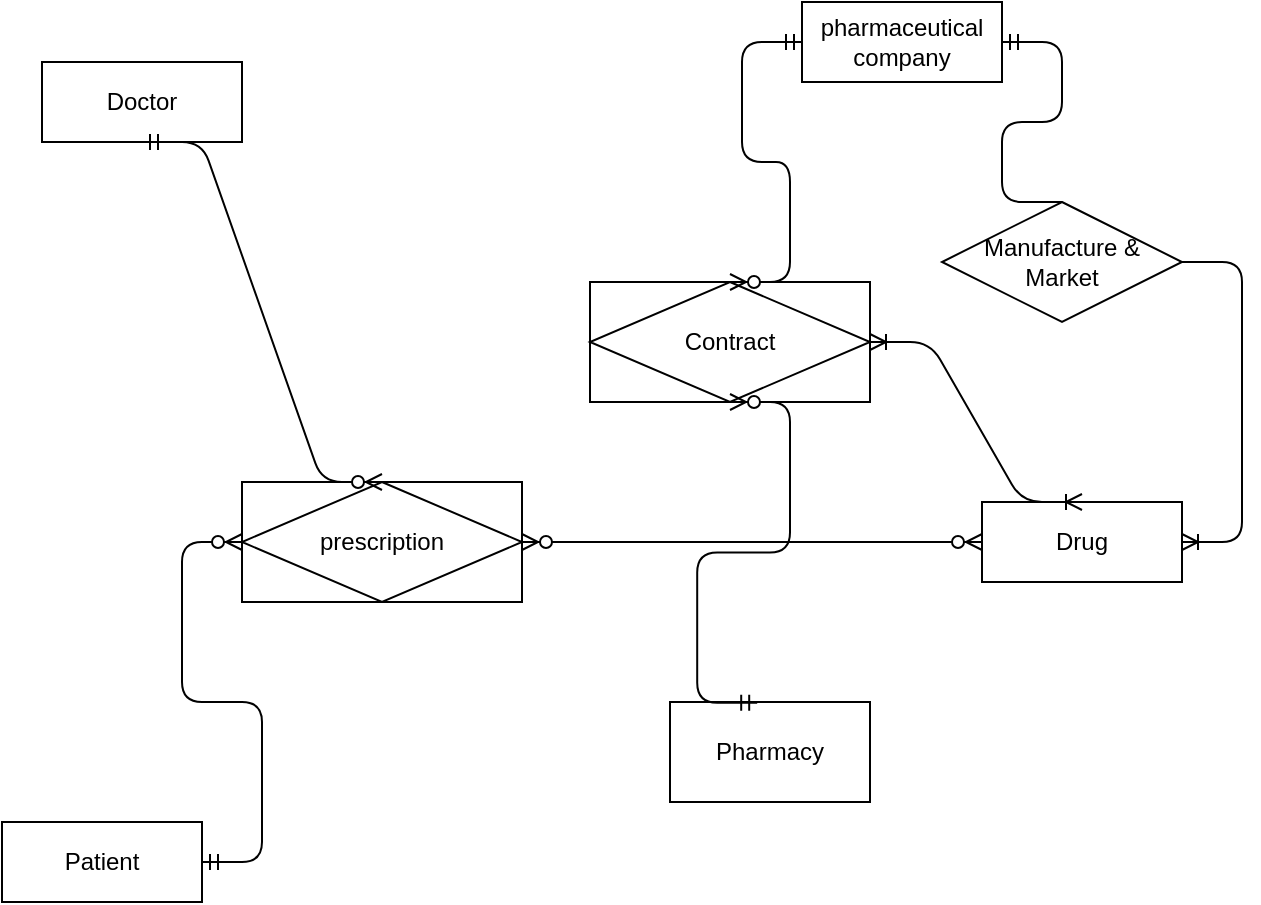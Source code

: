 <mxfile version="14.6.6" type="github" pages="3">
  <diagram id="JgHmCd8khv8O_gNe5zNz" name="Page-1">
    <mxGraphModel dx="1038" dy="585" grid="1" gridSize="10" guides="1" tooltips="1" connect="1" arrows="1" fold="1" page="1" pageScale="1" pageWidth="827" pageHeight="1169" math="0" shadow="0">
      <root>
        <mxCell id="0" />
        <mxCell id="1" parent="0" />
        <mxCell id="yFx5slKsvbSYXukqyTJ7-4" value="Patient" style="whiteSpace=wrap;html=1;align=center;" parent="1" vertex="1">
          <mxGeometry x="30" y="480" width="100" height="40" as="geometry" />
        </mxCell>
        <mxCell id="yFx5slKsvbSYXukqyTJ7-5" value="Doctor" style="whiteSpace=wrap;html=1;align=center;" parent="1" vertex="1">
          <mxGeometry x="50" y="100" width="100" height="40" as="geometry" />
        </mxCell>
        <mxCell id="yFx5slKsvbSYXukqyTJ7-6" value="Pharmacy" style="whiteSpace=wrap;html=1;align=center;" parent="1" vertex="1">
          <mxGeometry x="364" y="420" width="100" height="50" as="geometry" />
        </mxCell>
        <mxCell id="yFx5slKsvbSYXukqyTJ7-7" value="Drug" style="whiteSpace=wrap;html=1;align=center;" parent="1" vertex="1">
          <mxGeometry x="520" y="320" width="100" height="40" as="geometry" />
        </mxCell>
        <mxCell id="yFx5slKsvbSYXukqyTJ7-8" value="pharmaceutical company" style="whiteSpace=wrap;html=1;align=center;" parent="1" vertex="1">
          <mxGeometry x="430" y="70" width="100" height="40" as="geometry" />
        </mxCell>
        <mxCell id="yFx5slKsvbSYXukqyTJ7-9" value="Manufacture &amp;amp; Market" style="shape=rhombus;perimeter=rhombusPerimeter;whiteSpace=wrap;html=1;align=center;" parent="1" vertex="1">
          <mxGeometry x="500" y="170" width="120" height="60" as="geometry" />
        </mxCell>
        <mxCell id="yFx5slKsvbSYXukqyTJ7-10" value="" style="edgeStyle=entityRelationEdgeStyle;fontSize=12;html=1;endArrow=ERoneToMany;entryX=1;entryY=0.5;entryDx=0;entryDy=0;exitX=1;exitY=0.5;exitDx=0;exitDy=0;" parent="1" source="yFx5slKsvbSYXukqyTJ7-9" target="yFx5slKsvbSYXukqyTJ7-7" edge="1">
          <mxGeometry width="100" height="100" relative="1" as="geometry">
            <mxPoint x="360" y="340" as="sourcePoint" />
            <mxPoint x="460" y="240" as="targetPoint" />
          </mxGeometry>
        </mxCell>
        <mxCell id="yFx5slKsvbSYXukqyTJ7-11" value="" style="edgeStyle=entityRelationEdgeStyle;fontSize=12;html=1;endArrow=ERmandOne;entryX=1;entryY=0.5;entryDx=0;entryDy=0;exitX=0.5;exitY=0;exitDx=0;exitDy=0;" parent="1" source="yFx5slKsvbSYXukqyTJ7-9" target="yFx5slKsvbSYXukqyTJ7-8" edge="1">
          <mxGeometry width="100" height="100" relative="1" as="geometry">
            <mxPoint x="360" y="340" as="sourcePoint" />
            <mxPoint x="460" y="240" as="targetPoint" />
          </mxGeometry>
        </mxCell>
        <mxCell id="yFx5slKsvbSYXukqyTJ7-27" value="prescription" style="shape=associativeEntity;whiteSpace=wrap;html=1;align=center;" parent="1" vertex="1">
          <mxGeometry x="150" y="310" width="140" height="60" as="geometry" />
        </mxCell>
        <mxCell id="yFx5slKsvbSYXukqyTJ7-28" value="" style="edgeStyle=entityRelationEdgeStyle;fontSize=12;html=1;endArrow=ERzeroToMany;startArrow=ERmandOne;exitX=0.5;exitY=1;exitDx=0;exitDy=0;entryX=0.5;entryY=0;entryDx=0;entryDy=0;" parent="1" source="yFx5slKsvbSYXukqyTJ7-5" target="yFx5slKsvbSYXukqyTJ7-27" edge="1">
          <mxGeometry width="100" height="100" relative="1" as="geometry">
            <mxPoint x="360" y="350" as="sourcePoint" />
            <mxPoint x="460" y="250" as="targetPoint" />
          </mxGeometry>
        </mxCell>
        <mxCell id="yFx5slKsvbSYXukqyTJ7-30" value="" style="edgeStyle=entityRelationEdgeStyle;fontSize=12;html=1;endArrow=ERzeroToMany;startArrow=ERmandOne;exitX=1;exitY=0.5;exitDx=0;exitDy=0;entryX=0;entryY=0.5;entryDx=0;entryDy=0;" parent="1" source="yFx5slKsvbSYXukqyTJ7-4" target="yFx5slKsvbSYXukqyTJ7-27" edge="1">
          <mxGeometry width="100" height="100" relative="1" as="geometry">
            <mxPoint x="360" y="350" as="sourcePoint" />
            <mxPoint x="460" y="250" as="targetPoint" />
          </mxGeometry>
        </mxCell>
        <mxCell id="yFx5slKsvbSYXukqyTJ7-31" value="" style="edgeStyle=entityRelationEdgeStyle;fontSize=12;html=1;endArrow=ERzeroToMany;endFill=1;startArrow=ERzeroToMany;exitX=1;exitY=0.5;exitDx=0;exitDy=0;entryX=0;entryY=0.5;entryDx=0;entryDy=0;" parent="1" source="yFx5slKsvbSYXukqyTJ7-27" target="yFx5slKsvbSYXukqyTJ7-7" edge="1">
          <mxGeometry width="100" height="100" relative="1" as="geometry">
            <mxPoint x="360" y="350" as="sourcePoint" />
            <mxPoint x="460" y="250" as="targetPoint" />
          </mxGeometry>
        </mxCell>
        <mxCell id="yFx5slKsvbSYXukqyTJ7-32" value="Contract" style="shape=associativeEntity;whiteSpace=wrap;html=1;align=center;" parent="1" vertex="1">
          <mxGeometry x="324" y="210" width="140" height="60" as="geometry" />
        </mxCell>
        <mxCell id="yFx5slKsvbSYXukqyTJ7-33" value="" style="edgeStyle=entityRelationEdgeStyle;fontSize=12;html=1;endArrow=ERzeroToMany;startArrow=ERmandOne;exitX=0.436;exitY=0.008;exitDx=0;exitDy=0;exitPerimeter=0;entryX=0.5;entryY=1;entryDx=0;entryDy=0;" parent="1" source="yFx5slKsvbSYXukqyTJ7-6" target="yFx5slKsvbSYXukqyTJ7-32" edge="1">
          <mxGeometry width="100" height="100" relative="1" as="geometry">
            <mxPoint x="360" y="350" as="sourcePoint" />
            <mxPoint x="460" y="250" as="targetPoint" />
          </mxGeometry>
        </mxCell>
        <mxCell id="yFx5slKsvbSYXukqyTJ7-34" value="" style="edgeStyle=entityRelationEdgeStyle;fontSize=12;html=1;endArrow=ERzeroToMany;startArrow=ERmandOne;exitX=0;exitY=0.5;exitDx=0;exitDy=0;entryX=0.5;entryY=0;entryDx=0;entryDy=0;" parent="1" source="yFx5slKsvbSYXukqyTJ7-8" target="yFx5slKsvbSYXukqyTJ7-32" edge="1">
          <mxGeometry width="100" height="100" relative="1" as="geometry">
            <mxPoint x="410" y="130" as="sourcePoint" />
            <mxPoint x="370" y="210" as="targetPoint" />
          </mxGeometry>
        </mxCell>
        <mxCell id="yFx5slKsvbSYXukqyTJ7-35" value="" style="edgeStyle=entityRelationEdgeStyle;fontSize=12;html=1;endArrow=ERoneToMany;startArrow=ERoneToMany;exitX=0.5;exitY=0;exitDx=0;exitDy=0;entryX=1;entryY=0.5;entryDx=0;entryDy=0;" parent="1" source="yFx5slKsvbSYXukqyTJ7-7" target="yFx5slKsvbSYXukqyTJ7-32" edge="1">
          <mxGeometry width="100" height="100" relative="1" as="geometry">
            <mxPoint x="360" y="350" as="sourcePoint" />
            <mxPoint x="460" y="250" as="targetPoint" />
          </mxGeometry>
        </mxCell>
      </root>
    </mxGraphModel>
  </diagram>
  <diagram id="9BVRRYRIOYvO2J1RPefg" name="Page-2">
    <mxGraphModel dx="1038" dy="528" grid="1" gridSize="10" guides="1" tooltips="1" connect="1" arrows="1" fold="1" page="1" pageScale="1" pageWidth="827" pageHeight="1169" math="0" shadow="0">
      <root>
        <mxCell id="szn-OGyVYjDcFSz73ebH-0" />
        <mxCell id="szn-OGyVYjDcFSz73ebH-1" parent="szn-OGyVYjDcFSz73ebH-0" />
        <mxCell id="szn-OGyVYjDcFSz73ebH-3" value="SSN#&amp;nbsp; &amp;nbsp; &amp;nbsp;Name&amp;nbsp; &amp;nbsp; &amp;nbsp; Major&amp;nbsp; &amp;nbsp; &amp;nbsp; Bdate" style="whiteSpace=wrap;html=1;align=center;" vertex="1" parent="szn-OGyVYjDcFSz73ebH-1">
          <mxGeometry x="280" y="70" width="240" height="40" as="geometry" />
        </mxCell>
        <mxCell id="szn-OGyVYjDcFSz73ebH-4" value="Course#&amp;nbsp; &amp;nbsp; Cname&amp;nbsp; &amp;nbsp; Dept" style="whiteSpace=wrap;html=1;align=center;" vertex="1" parent="szn-OGyVYjDcFSz73ebH-1">
          <mxGeometry x="430" y="200" width="210" height="40" as="geometry" />
        </mxCell>
        <mxCell id="szn-OGyVYjDcFSz73ebH-5" value="&amp;nbsp;SSN#&amp;nbsp; &amp;nbsp; Course#&amp;nbsp; &amp;nbsp; Quater&amp;nbsp; &amp;nbsp; Grade" style="whiteSpace=wrap;html=1;align=center;" vertex="1" parent="szn-OGyVYjDcFSz73ebH-1">
          <mxGeometry x="330" y="300" width="240" height="40" as="geometry" />
        </mxCell>
        <mxCell id="szn-OGyVYjDcFSz73ebH-6" value="Course#&amp;nbsp; &amp;nbsp; Quater&amp;nbsp; &amp;nbsp;Book_ISBN#" style="whiteSpace=wrap;html=1;align=center;" vertex="1" parent="szn-OGyVYjDcFSz73ebH-1">
          <mxGeometry x="380" y="390" width="240" height="40" as="geometry" />
        </mxCell>
        <mxCell id="szn-OGyVYjDcFSz73ebH-7" value="Book_ISBN#&amp;nbsp; &amp;nbsp;Book_Title&amp;nbsp; &amp;nbsp;Publisher Author" style="whiteSpace=wrap;html=1;align=center;" vertex="1" parent="szn-OGyVYjDcFSz73ebH-1">
          <mxGeometry x="280" y="490" width="260" height="40" as="geometry" />
        </mxCell>
        <mxCell id="n6eHVAT3bYgNG2tsoSi--0" value="Student" style="text;html=1;strokeColor=none;fillColor=none;align=center;verticalAlign=middle;whiteSpace=wrap;rounded=0;" vertex="1" parent="szn-OGyVYjDcFSz73ebH-1">
          <mxGeometry x="280" y="50" width="40" height="20" as="geometry" />
        </mxCell>
        <mxCell id="n6eHVAT3bYgNG2tsoSi--1" value="Enroll&amp;nbsp;" style="text;html=1;strokeColor=none;fillColor=none;align=center;verticalAlign=middle;whiteSpace=wrap;rounded=0;" vertex="1" parent="szn-OGyVYjDcFSz73ebH-1">
          <mxGeometry x="330" y="280" width="40" height="20" as="geometry" />
        </mxCell>
        <mxCell id="n6eHVAT3bYgNG2tsoSi--2" value="Book_Adoption" style="text;html=1;strokeColor=none;fillColor=none;align=center;verticalAlign=middle;whiteSpace=wrap;rounded=0;" vertex="1" parent="szn-OGyVYjDcFSz73ebH-1">
          <mxGeometry x="400" y="370" width="40" height="20" as="geometry" />
        </mxCell>
        <mxCell id="n6eHVAT3bYgNG2tsoSi--3" value="Book&lt;span style=&quot;color: rgba(0 , 0 , 0 , 0) ; font-family: monospace ; font-size: 0px&quot;&gt;%3CmxGraphModel%3E%3Croot%3E%3CmxCell%20id%3D%220%22%2F%3E%3CmxCell%20id%3D%221%22%20parent%3D%220%22%2F%3E%3CmxCell%20id%3D%222%22%20value%3D%22SSN%23%26amp%3Bnbsp%3B%20%26amp%3Bnbsp%3B%20%26amp%3Bnbsp%3BName%26amp%3Bnbsp%3B%20%26amp%3Bnbsp%3B%20%26amp%3Bnbsp%3B%20Major%26amp%3Bnbsp%3B%20%26amp%3Bnbsp%3B%20%26amp%3Bnbsp%3B%20Bdate%22%20style%3D%22whiteSpace%3Dwrap%3Bhtml%3D1%3Balign%3Dcenter%3B%22%20vertex%3D%221%22%20parent%3D%221%22%3E%3CmxGeometry%20x%3D%22300%22%20y%3D%22150%22%20width%3D%22240%22%20height%3D%2240%22%20as%3D%22geometry%22%2F%3E%3C%2FmxCell%3E%3C%2Froot%3E%3C%2FmxGraphModel%3E&lt;/span&gt;" style="text;html=1;strokeColor=none;fillColor=none;align=center;verticalAlign=middle;whiteSpace=wrap;rounded=0;" vertex="1" parent="szn-OGyVYjDcFSz73ebH-1">
          <mxGeometry x="279" y="460" width="40" height="20" as="geometry" />
        </mxCell>
        <mxCell id="n6eHVAT3bYgNG2tsoSi--5" value="Course" style="text;html=1;strokeColor=none;fillColor=none;align=center;verticalAlign=middle;whiteSpace=wrap;rounded=0;" vertex="1" parent="szn-OGyVYjDcFSz73ebH-1">
          <mxGeometry x="450" y="180" width="40" height="20" as="geometry" />
        </mxCell>
        <mxCell id="n6eHVAT3bYgNG2tsoSi--6" value="" style="edgeStyle=segmentEdgeStyle;endArrow=classic;html=1;exitX=0;exitY=0.5;exitDx=0;exitDy=0;entryX=0;entryY=1;entryDx=0;entryDy=0;" edge="1" parent="szn-OGyVYjDcFSz73ebH-1" source="szn-OGyVYjDcFSz73ebH-5" target="szn-OGyVYjDcFSz73ebH-3">
          <mxGeometry width="50" height="50" relative="1" as="geometry">
            <mxPoint x="390" y="330" as="sourcePoint" />
            <mxPoint x="270" y="90" as="targetPoint" />
          </mxGeometry>
        </mxCell>
        <mxCell id="pSJmsI3mqJ78SUI4tMxK-0" value="" style="edgeStyle=segmentEdgeStyle;endArrow=classic;html=1;exitX=0.5;exitY=0;exitDx=0;exitDy=0;entryX=0;entryY=1;entryDx=0;entryDy=0;" edge="1" parent="szn-OGyVYjDcFSz73ebH-1" source="szn-OGyVYjDcFSz73ebH-5" target="szn-OGyVYjDcFSz73ebH-4">
          <mxGeometry width="50" height="50" relative="1" as="geometry">
            <mxPoint x="340" y="330" as="sourcePoint" />
            <mxPoint x="290" y="120" as="targetPoint" />
            <Array as="points">
              <mxPoint x="430" y="300" />
            </Array>
          </mxGeometry>
        </mxCell>
        <mxCell id="pSJmsI3mqJ78SUI4tMxK-1" value="" style="edgeStyle=segmentEdgeStyle;endArrow=classic;html=1;exitX=1;exitY=0.5;exitDx=0;exitDy=0;entryX=0.96;entryY=1.05;entryDx=0;entryDy=0;entryPerimeter=0;" edge="1" parent="szn-OGyVYjDcFSz73ebH-1" source="szn-OGyVYjDcFSz73ebH-6" target="szn-OGyVYjDcFSz73ebH-4">
          <mxGeometry width="50" height="50" relative="1" as="geometry">
            <mxPoint x="340" y="330" as="sourcePoint" />
            <mxPoint x="290" y="120" as="targetPoint" />
          </mxGeometry>
        </mxCell>
        <mxCell id="pSJmsI3mqJ78SUI4tMxK-2" value="" style="edgeStyle=segmentEdgeStyle;endArrow=classic;html=1;entryX=0.25;entryY=0;entryDx=0;entryDy=0;exitX=0;exitY=0.75;exitDx=0;exitDy=0;" edge="1" parent="szn-OGyVYjDcFSz73ebH-1" source="szn-OGyVYjDcFSz73ebH-6" target="szn-OGyVYjDcFSz73ebH-7">
          <mxGeometry width="50" height="50" relative="1" as="geometry">
            <mxPoint x="590" y="440" as="sourcePoint" />
            <mxPoint x="650" y="250" as="targetPoint" />
            <Array as="points">
              <mxPoint x="345" y="420" />
            </Array>
          </mxGeometry>
        </mxCell>
      </root>
    </mxGraphModel>
  </diagram>
  <diagram id="Od8hT_eM-plqTq4LekAT" name="Page-3">
    <mxGraphModel dx="2076" dy="1170" grid="0" gridSize="10" guides="1" tooltips="1" connect="1" arrows="1" fold="1" page="1" pageScale="1" pageWidth="827" pageHeight="1169" math="0" shadow="0">
      <root>
        <mxCell id="VAMYPOj8Qz0PQbzMC9rJ-0" />
        <mxCell id="VAMYPOj8Qz0PQbzMC9rJ-1" parent="VAMYPOj8Qz0PQbzMC9rJ-0" />
        <mxCell id="VAMYPOj8Qz0PQbzMC9rJ-2" value="Projects" style="shape=table;startSize=30;container=1;collapsible=1;childLayout=tableLayout;fixedRows=1;rowLines=0;fontStyle=1;align=center;resizeLast=1;" vertex="1" parent="VAMYPOj8Qz0PQbzMC9rJ-1">
          <mxGeometry x="522" y="68" width="180" height="259" as="geometry" />
        </mxCell>
        <mxCell id="VAMYPOj8Qz0PQbzMC9rJ-3" value="" style="shape=partialRectangle;collapsible=0;dropTarget=0;pointerEvents=0;fillColor=none;top=0;left=0;bottom=1;right=0;points=[[0,0.5],[1,0.5]];portConstraint=eastwest;" vertex="1" parent="VAMYPOj8Qz0PQbzMC9rJ-2">
          <mxGeometry y="30" width="180" height="30" as="geometry" />
        </mxCell>
        <mxCell id="VAMYPOj8Qz0PQbzMC9rJ-4" value="PK" style="shape=partialRectangle;connectable=0;fillColor=none;top=0;left=0;bottom=0;right=0;fontStyle=1;overflow=hidden;" vertex="1" parent="VAMYPOj8Qz0PQbzMC9rJ-3">
          <mxGeometry width="30" height="30" as="geometry" />
        </mxCell>
        <mxCell id="VAMYPOj8Qz0PQbzMC9rJ-5" value="ProjectID" style="shape=partialRectangle;connectable=0;fillColor=none;top=0;left=0;bottom=0;right=0;align=left;spacingLeft=6;fontStyle=5;overflow=hidden;" vertex="1" parent="VAMYPOj8Qz0PQbzMC9rJ-3">
          <mxGeometry x="30" width="150" height="30" as="geometry" />
        </mxCell>
        <mxCell id="VAMYPOj8Qz0PQbzMC9rJ-6" value="" style="shape=partialRectangle;collapsible=0;dropTarget=0;pointerEvents=0;fillColor=none;top=0;left=0;bottom=0;right=0;points=[[0,0.5],[1,0.5]];portConstraint=eastwest;" vertex="1" parent="VAMYPOj8Qz0PQbzMC9rJ-2">
          <mxGeometry y="60" width="180" height="30" as="geometry" />
        </mxCell>
        <mxCell id="VAMYPOj8Qz0PQbzMC9rJ-7" value="" style="shape=partialRectangle;connectable=0;fillColor=none;top=0;left=0;bottom=0;right=0;editable=1;overflow=hidden;" vertex="1" parent="VAMYPOj8Qz0PQbzMC9rJ-6">
          <mxGeometry width="30" height="30" as="geometry" />
        </mxCell>
        <mxCell id="VAMYPOj8Qz0PQbzMC9rJ-8" value="ProjectName" style="shape=partialRectangle;connectable=0;fillColor=none;top=0;left=0;bottom=0;right=0;align=left;spacingLeft=6;overflow=hidden;" vertex="1" parent="VAMYPOj8Qz0PQbzMC9rJ-6">
          <mxGeometry x="30" width="150" height="30" as="geometry" />
        </mxCell>
        <mxCell id="VAMYPOj8Qz0PQbzMC9rJ-9" value="" style="shape=partialRectangle;collapsible=0;dropTarget=0;pointerEvents=0;fillColor=none;top=0;left=0;bottom=0;right=0;points=[[0,0.5],[1,0.5]];portConstraint=eastwest;" vertex="1" parent="VAMYPOj8Qz0PQbzMC9rJ-2">
          <mxGeometry y="90" width="180" height="30" as="geometry" />
        </mxCell>
        <mxCell id="VAMYPOj8Qz0PQbzMC9rJ-10" value="" style="shape=partialRectangle;connectable=0;fillColor=none;top=0;left=0;bottom=0;right=0;editable=1;overflow=hidden;" vertex="1" parent="VAMYPOj8Qz0PQbzMC9rJ-9">
          <mxGeometry width="30" height="30" as="geometry" />
        </mxCell>
        <mxCell id="VAMYPOj8Qz0PQbzMC9rJ-11" value="ProjectStartDate" style="shape=partialRectangle;connectable=0;fillColor=none;top=0;left=0;bottom=0;right=0;align=left;spacingLeft=6;overflow=hidden;" vertex="1" parent="VAMYPOj8Qz0PQbzMC9rJ-9">
          <mxGeometry x="30" width="150" height="30" as="geometry" />
        </mxCell>
        <mxCell id="VAMYPOj8Qz0PQbzMC9rJ-12" value="" style="shape=partialRectangle;collapsible=0;dropTarget=0;pointerEvents=0;fillColor=none;top=0;left=0;bottom=0;right=0;points=[[0,0.5],[1,0.5]];portConstraint=eastwest;" vertex="1" parent="VAMYPOj8Qz0PQbzMC9rJ-2">
          <mxGeometry y="120" width="180" height="30" as="geometry" />
        </mxCell>
        <mxCell id="VAMYPOj8Qz0PQbzMC9rJ-13" value="" style="shape=partialRectangle;connectable=0;fillColor=none;top=0;left=0;bottom=0;right=0;editable=1;overflow=hidden;" vertex="1" parent="VAMYPOj8Qz0PQbzMC9rJ-12">
          <mxGeometry width="30" height="30" as="geometry" />
        </mxCell>
        <mxCell id="VAMYPOj8Qz0PQbzMC9rJ-14" value="ProjectDescription" style="shape=partialRectangle;connectable=0;fillColor=none;top=0;left=0;bottom=0;right=0;align=left;spacingLeft=6;overflow=hidden;" vertex="1" parent="VAMYPOj8Qz0PQbzMC9rJ-12">
          <mxGeometry x="30" width="150" height="30" as="geometry" />
        </mxCell>
        <mxCell id="VAMYPOj8Qz0PQbzMC9rJ-17" value="" style="shape=partialRectangle;collapsible=0;dropTarget=0;pointerEvents=0;fillColor=none;top=0;left=0;bottom=0;right=0;points=[[0,0.5],[1,0.5]];portConstraint=eastwest;" vertex="1" parent="VAMYPOj8Qz0PQbzMC9rJ-1">
          <mxGeometry x="523" y="214" width="180" height="30" as="geometry" />
        </mxCell>
        <mxCell id="VAMYPOj8Qz0PQbzMC9rJ-18" value="" style="shape=partialRectangle;connectable=0;fillColor=none;top=0;left=0;bottom=0;right=0;editable=1;overflow=hidden;" vertex="1" parent="VAMYPOj8Qz0PQbzMC9rJ-17">
          <mxGeometry width="30" height="30" as="geometry" />
        </mxCell>
        <mxCell id="VAMYPOj8Qz0PQbzMC9rJ-19" value="ProjectDetail" style="shape=partialRectangle;connectable=0;fillColor=none;top=0;left=0;bottom=0;right=0;align=left;spacingLeft=6;overflow=hidden;" vertex="1" parent="VAMYPOj8Qz0PQbzMC9rJ-17">
          <mxGeometry x="30" width="150" height="30" as="geometry" />
        </mxCell>
        <mxCell id="VAMYPOj8Qz0PQbzMC9rJ-20" value="" style="shape=partialRectangle;collapsible=0;dropTarget=0;pointerEvents=0;fillColor=none;top=0;left=0;bottom=0;right=0;points=[[0,0.5],[1,0.5]];portConstraint=eastwest;" vertex="1" parent="VAMYPOj8Qz0PQbzMC9rJ-1">
          <mxGeometry x="520" y="243" width="180" height="30" as="geometry" />
        </mxCell>
        <mxCell id="VAMYPOj8Qz0PQbzMC9rJ-21" value="" style="shape=partialRectangle;connectable=0;fillColor=none;top=0;left=0;bottom=0;right=0;editable=1;overflow=hidden;" vertex="1" parent="VAMYPOj8Qz0PQbzMC9rJ-20">
          <mxGeometry width="30" height="30" as="geometry" />
        </mxCell>
        <mxCell id="VAMYPOj8Qz0PQbzMC9rJ-22" value="ProejctCompleteOn" style="shape=partialRectangle;connectable=0;fillColor=none;top=0;left=0;bottom=0;right=0;align=left;spacingLeft=6;overflow=hidden;" vertex="1" parent="VAMYPOj8Qz0PQbzMC9rJ-20">
          <mxGeometry x="30" width="150" height="30" as="geometry" />
        </mxCell>
        <mxCell id="VAMYPOj8Qz0PQbzMC9rJ-29" value="Employee" style="shape=table;startSize=30;container=1;collapsible=1;childLayout=tableLayout;fixedRows=1;rowLines=0;fontStyle=1;align=center;resizeLast=1;" vertex="1" parent="VAMYPOj8Qz0PQbzMC9rJ-1">
          <mxGeometry x="53" y="388" width="180" height="245" as="geometry" />
        </mxCell>
        <mxCell id="VAMYPOj8Qz0PQbzMC9rJ-30" value="" style="shape=partialRectangle;collapsible=0;dropTarget=0;pointerEvents=0;fillColor=none;top=0;left=0;bottom=1;right=0;points=[[0,0.5],[1,0.5]];portConstraint=eastwest;" vertex="1" parent="VAMYPOj8Qz0PQbzMC9rJ-29">
          <mxGeometry y="30" width="180" height="30" as="geometry" />
        </mxCell>
        <mxCell id="VAMYPOj8Qz0PQbzMC9rJ-31" value="PK" style="shape=partialRectangle;connectable=0;fillColor=none;top=0;left=0;bottom=0;right=0;fontStyle=1;overflow=hidden;" vertex="1" parent="VAMYPOj8Qz0PQbzMC9rJ-30">
          <mxGeometry width="30" height="30" as="geometry" />
        </mxCell>
        <mxCell id="VAMYPOj8Qz0PQbzMC9rJ-32" value="EmployeeID" style="shape=partialRectangle;connectable=0;fillColor=none;top=0;left=0;bottom=0;right=0;align=left;spacingLeft=6;fontStyle=5;overflow=hidden;" vertex="1" parent="VAMYPOj8Qz0PQbzMC9rJ-30">
          <mxGeometry x="30" width="150" height="30" as="geometry" />
        </mxCell>
        <mxCell id="VAMYPOj8Qz0PQbzMC9rJ-33" value="" style="shape=partialRectangle;collapsible=0;dropTarget=0;pointerEvents=0;fillColor=none;top=0;left=0;bottom=0;right=0;points=[[0,0.5],[1,0.5]];portConstraint=eastwest;" vertex="1" parent="VAMYPOj8Qz0PQbzMC9rJ-29">
          <mxGeometry y="60" width="180" height="30" as="geometry" />
        </mxCell>
        <mxCell id="VAMYPOj8Qz0PQbzMC9rJ-34" value="" style="shape=partialRectangle;connectable=0;fillColor=none;top=0;left=0;bottom=0;right=0;editable=1;overflow=hidden;" vertex="1" parent="VAMYPOj8Qz0PQbzMC9rJ-33">
          <mxGeometry width="30" height="30" as="geometry" />
        </mxCell>
        <mxCell id="VAMYPOj8Qz0PQbzMC9rJ-35" value="EmployeeLastName" style="shape=partialRectangle;connectable=0;fillColor=none;top=0;left=0;bottom=0;right=0;align=left;spacingLeft=6;overflow=hidden;" vertex="1" parent="VAMYPOj8Qz0PQbzMC9rJ-33">
          <mxGeometry x="30" width="150" height="30" as="geometry" />
        </mxCell>
        <mxCell id="VAMYPOj8Qz0PQbzMC9rJ-36" value="" style="shape=partialRectangle;collapsible=0;dropTarget=0;pointerEvents=0;fillColor=none;top=0;left=0;bottom=0;right=0;points=[[0,0.5],[1,0.5]];portConstraint=eastwest;" vertex="1" parent="VAMYPOj8Qz0PQbzMC9rJ-29">
          <mxGeometry y="90" width="180" height="30" as="geometry" />
        </mxCell>
        <mxCell id="VAMYPOj8Qz0PQbzMC9rJ-37" value="" style="shape=partialRectangle;connectable=0;fillColor=none;top=0;left=0;bottom=0;right=0;editable=1;overflow=hidden;" vertex="1" parent="VAMYPOj8Qz0PQbzMC9rJ-36">
          <mxGeometry width="30" height="30" as="geometry" />
        </mxCell>
        <mxCell id="VAMYPOj8Qz0PQbzMC9rJ-38" value="EmployeeFirstName" style="shape=partialRectangle;connectable=0;fillColor=none;top=0;left=0;bottom=0;right=0;align=left;spacingLeft=6;overflow=hidden;" vertex="1" parent="VAMYPOj8Qz0PQbzMC9rJ-36">
          <mxGeometry x="30" width="150" height="30" as="geometry" />
        </mxCell>
        <mxCell id="VAMYPOj8Qz0PQbzMC9rJ-39" value="" style="shape=partialRectangle;collapsible=0;dropTarget=0;pointerEvents=0;fillColor=none;top=0;left=0;bottom=0;right=0;points=[[0,0.5],[1,0.5]];portConstraint=eastwest;" vertex="1" parent="VAMYPOj8Qz0PQbzMC9rJ-29">
          <mxGeometry y="120" width="180" height="30" as="geometry" />
        </mxCell>
        <mxCell id="VAMYPOj8Qz0PQbzMC9rJ-40" value="" style="shape=partialRectangle;connectable=0;fillColor=none;top=0;left=0;bottom=0;right=0;editable=1;overflow=hidden;" vertex="1" parent="VAMYPOj8Qz0PQbzMC9rJ-39">
          <mxGeometry width="30" height="30" as="geometry" />
        </mxCell>
        <mxCell id="VAMYPOj8Qz0PQbzMC9rJ-41" value="EmployeeHireDate" style="shape=partialRectangle;connectable=0;fillColor=none;top=0;left=0;bottom=0;right=0;align=left;spacingLeft=6;overflow=hidden;" vertex="1" parent="VAMYPOj8Qz0PQbzMC9rJ-39">
          <mxGeometry x="30" width="150" height="30" as="geometry" />
        </mxCell>
        <mxCell id="VAMYPOj8Qz0PQbzMC9rJ-42" value="" style="shape=partialRectangle;collapsible=0;dropTarget=0;pointerEvents=0;fillColor=none;top=0;left=0;bottom=0;right=0;points=[[0,0.5],[1,0.5]];portConstraint=eastwest;" vertex="1" parent="VAMYPOj8Qz0PQbzMC9rJ-1">
          <mxGeometry x="54" y="534" width="180" height="30" as="geometry" />
        </mxCell>
        <mxCell id="VAMYPOj8Qz0PQbzMC9rJ-43" value="" style="shape=partialRectangle;connectable=0;fillColor=none;top=0;left=0;bottom=0;right=0;editable=1;overflow=hidden;" vertex="1" parent="VAMYPOj8Qz0PQbzMC9rJ-42">
          <mxGeometry width="30" height="30" as="geometry" />
        </mxCell>
        <mxCell id="VAMYPOj8Qz0PQbzMC9rJ-44" value="EmployeeStatus" style="shape=partialRectangle;connectable=0;fillColor=none;top=0;left=0;bottom=0;right=0;align=left;spacingLeft=6;overflow=hidden;" vertex="1" parent="VAMYPOj8Qz0PQbzMC9rJ-42">
          <mxGeometry x="30" width="150" height="30" as="geometry" />
        </mxCell>
        <mxCell id="VAMYPOj8Qz0PQbzMC9rJ-45" value="" style="shape=partialRectangle;collapsible=0;dropTarget=0;pointerEvents=0;fillColor=none;top=0;left=0;bottom=0;right=0;points=[[0,0.5],[1,0.5]];portConstraint=eastwest;" vertex="1" parent="VAMYPOj8Qz0PQbzMC9rJ-1">
          <mxGeometry x="54" y="562" width="180" height="30" as="geometry" />
        </mxCell>
        <mxCell id="VAMYPOj8Qz0PQbzMC9rJ-46" value="" style="shape=partialRectangle;connectable=0;fillColor=none;top=0;left=0;bottom=0;right=0;editable=1;overflow=hidden;" vertex="1" parent="VAMYPOj8Qz0PQbzMC9rJ-45">
          <mxGeometry width="30" height="30" as="geometry" />
        </mxCell>
        <mxCell id="VAMYPOj8Qz0PQbzMC9rJ-47" value="SupervisorID" style="shape=partialRectangle;connectable=0;fillColor=none;top=0;left=0;bottom=0;right=0;align=left;spacingLeft=6;overflow=hidden;" vertex="1" parent="VAMYPOj8Qz0PQbzMC9rJ-45">
          <mxGeometry x="30" width="150" height="30" as="geometry" />
        </mxCell>
        <mxCell id="VAMYPOj8Qz0PQbzMC9rJ-48" value="" style="shape=partialRectangle;collapsible=0;dropTarget=0;pointerEvents=0;fillColor=none;top=0;left=0;bottom=0;right=0;points=[[0,0.5],[1,0.5]];portConstraint=eastwest;" vertex="1" parent="VAMYPOj8Qz0PQbzMC9rJ-1">
          <mxGeometry x="53" y="591" width="180" height="30" as="geometry" />
        </mxCell>
        <mxCell id="VAMYPOj8Qz0PQbzMC9rJ-49" value="" style="shape=partialRectangle;connectable=0;fillColor=none;top=0;left=0;bottom=0;right=0;editable=1;overflow=hidden;" vertex="1" parent="VAMYPOj8Qz0PQbzMC9rJ-48">
          <mxGeometry width="30" height="30" as="geometry" />
        </mxCell>
        <mxCell id="VAMYPOj8Qz0PQbzMC9rJ-50" value="SocialSecurityNumber" style="shape=partialRectangle;connectable=0;fillColor=none;top=0;left=0;bottom=0;right=0;align=left;spacingLeft=6;overflow=hidden;" vertex="1" parent="VAMYPOj8Qz0PQbzMC9rJ-48">
          <mxGeometry x="30" width="150" height="30" as="geometry" />
        </mxCell>
        <mxCell id="VAMYPOj8Qz0PQbzMC9rJ-64" value="Project_Modules" style="shape=table;startSize=30;container=1;collapsible=1;childLayout=tableLayout;fixedRows=1;rowLines=0;fontStyle=1;align=center;resizeLast=1;" vertex="1" parent="VAMYPOj8Qz0PQbzMC9rJ-1">
          <mxGeometry x="66.21" y="81.18" width="209.786" height="232.643" as="geometry" />
        </mxCell>
        <mxCell id="VAMYPOj8Qz0PQbzMC9rJ-65" value="" style="shape=partialRectangle;collapsible=0;dropTarget=0;pointerEvents=0;fillColor=none;top=0;left=0;bottom=1;right=0;points=[[0,0.5],[1,0.5]];portConstraint=eastwest;" vertex="1" parent="VAMYPOj8Qz0PQbzMC9rJ-64">
          <mxGeometry y="30" width="209.786" height="30" as="geometry" />
        </mxCell>
        <mxCell id="VAMYPOj8Qz0PQbzMC9rJ-66" value="PK" style="shape=partialRectangle;connectable=0;fillColor=none;top=0;left=0;bottom=0;right=0;fontStyle=1;overflow=hidden;" vertex="1" parent="VAMYPOj8Qz0PQbzMC9rJ-65">
          <mxGeometry width="34.929" height="30" as="geometry" />
        </mxCell>
        <mxCell id="VAMYPOj8Qz0PQbzMC9rJ-67" value="ModuleID" style="shape=partialRectangle;connectable=0;fillColor=none;top=0;left=0;bottom=0;right=0;align=left;spacingLeft=6;fontStyle=5;overflow=hidden;" vertex="1" parent="VAMYPOj8Qz0PQbzMC9rJ-65">
          <mxGeometry x="34.929" width="174.857" height="30" as="geometry" />
        </mxCell>
        <mxCell id="VAMYPOj8Qz0PQbzMC9rJ-68" value="" style="shape=partialRectangle;collapsible=0;dropTarget=0;pointerEvents=0;fillColor=none;top=0;left=0;bottom=0;right=0;points=[[0,0.5],[1,0.5]];portConstraint=eastwest;fontStyle=1" vertex="1" parent="VAMYPOj8Qz0PQbzMC9rJ-64">
          <mxGeometry y="60" width="209.786" height="30" as="geometry" />
        </mxCell>
        <mxCell id="VAMYPOj8Qz0PQbzMC9rJ-69" value="FK1" style="shape=partialRectangle;connectable=0;fillColor=none;top=0;left=0;bottom=0;right=0;editable=1;overflow=hidden;fontStyle=1" vertex="1" parent="VAMYPOj8Qz0PQbzMC9rJ-68">
          <mxGeometry width="34.929" height="30" as="geometry" />
        </mxCell>
        <mxCell id="VAMYPOj8Qz0PQbzMC9rJ-70" value="ProjectID" style="shape=partialRectangle;connectable=0;fillColor=none;top=0;left=0;bottom=0;right=0;align=left;spacingLeft=6;overflow=hidden;fontStyle=1" vertex="1" parent="VAMYPOj8Qz0PQbzMC9rJ-68">
          <mxGeometry x="34.929" width="174.857" height="30" as="geometry" />
        </mxCell>
        <mxCell id="VAMYPOj8Qz0PQbzMC9rJ-71" value="" style="shape=partialRectangle;collapsible=0;dropTarget=0;pointerEvents=0;fillColor=none;top=0;left=0;bottom=0;right=0;points=[[0,0.5],[1,0.5]];portConstraint=eastwest;" vertex="1" parent="VAMYPOj8Qz0PQbzMC9rJ-64">
          <mxGeometry y="90" width="209.786" height="42" as="geometry" />
        </mxCell>
        <mxCell id="VAMYPOj8Qz0PQbzMC9rJ-72" value="FK2" style="shape=partialRectangle;connectable=0;fillColor=none;top=0;left=0;bottom=0;right=0;editable=1;overflow=hidden;fontStyle=1" vertex="1" parent="VAMYPOj8Qz0PQbzMC9rJ-71">
          <mxGeometry width="34.929" height="42" as="geometry" />
        </mxCell>
        <mxCell id="VAMYPOj8Qz0PQbzMC9rJ-73" value="EmployeeID" style="shape=partialRectangle;connectable=0;fillColor=none;top=0;left=0;bottom=0;right=0;align=left;spacingLeft=6;overflow=hidden;fontStyle=1" vertex="1" parent="VAMYPOj8Qz0PQbzMC9rJ-71">
          <mxGeometry x="34.929" width="174.857" height="42" as="geometry" />
        </mxCell>
        <mxCell id="VAMYPOj8Qz0PQbzMC9rJ-74" value="" style="shape=partialRectangle;collapsible=0;dropTarget=0;pointerEvents=0;fillColor=none;top=0;left=0;bottom=0;right=0;points=[[0,0.5],[1,0.5]];portConstraint=eastwest;" vertex="1" parent="VAMYPOj8Qz0PQbzMC9rJ-64">
          <mxGeometry y="132" width="209.786" height="33" as="geometry" />
        </mxCell>
        <mxCell id="VAMYPOj8Qz0PQbzMC9rJ-75" value="" style="shape=partialRectangle;connectable=0;fillColor=none;top=0;left=0;bottom=0;right=0;editable=1;overflow=hidden;" vertex="1" parent="VAMYPOj8Qz0PQbzMC9rJ-74">
          <mxGeometry width="34.929" height="33" as="geometry" />
        </mxCell>
        <mxCell id="VAMYPOj8Qz0PQbzMC9rJ-76" value="ProjectModuleComletedOn" style="shape=partialRectangle;connectable=0;fillColor=none;top=0;left=0;bottom=0;right=0;align=left;spacingLeft=6;overflow=hidden;" vertex="1" parent="VAMYPOj8Qz0PQbzMC9rJ-74">
          <mxGeometry x="34.929" width="174.857" height="33" as="geometry" />
        </mxCell>
        <mxCell id="VAMYPOj8Qz0PQbzMC9rJ-78" value="" style="shape=partialRectangle;collapsible=0;dropTarget=0;pointerEvents=0;fillColor=none;top=0;left=0;bottom=0;right=0;points=[[0,0.5],[1,0.5]];portConstraint=eastwest;" vertex="1" parent="VAMYPOj8Qz0PQbzMC9rJ-1">
          <mxGeometry x="67" y="240" width="209" height="30" as="geometry" />
        </mxCell>
        <mxCell id="VAMYPOj8Qz0PQbzMC9rJ-79" value="" style="shape=partialRectangle;connectable=0;fillColor=none;top=0;left=0;bottom=0;right=0;editable=1;overflow=hidden;" vertex="1" parent="VAMYPOj8Qz0PQbzMC9rJ-78">
          <mxGeometry width="34.833" height="30" as="geometry" />
        </mxCell>
        <mxCell id="VAMYPOj8Qz0PQbzMC9rJ-80" value="ProjectModuleDate" style="shape=partialRectangle;connectable=0;fillColor=none;top=0;left=0;bottom=0;right=0;align=left;spacingLeft=6;overflow=hidden;" vertex="1" parent="VAMYPOj8Qz0PQbzMC9rJ-78">
          <mxGeometry x="34.833" width="174.167" height="30" as="geometry" />
        </mxCell>
        <mxCell id="VAMYPOj8Qz0PQbzMC9rJ-82" value="" style="shape=partialRectangle;collapsible=0;dropTarget=0;pointerEvents=0;fillColor=none;top=0;left=0;bottom=0;right=0;points=[[0,0.5],[1,0.5]];portConstraint=eastwest;" vertex="1" parent="VAMYPOj8Qz0PQbzMC9rJ-1">
          <mxGeometry x="70" y="271" width="209" height="30" as="geometry" />
        </mxCell>
        <mxCell id="VAMYPOj8Qz0PQbzMC9rJ-83" value="" style="shape=partialRectangle;connectable=0;fillColor=none;top=0;left=0;bottom=0;right=0;editable=1;overflow=hidden;" vertex="1" parent="VAMYPOj8Qz0PQbzMC9rJ-82">
          <mxGeometry width="34.833" height="30" as="geometry" />
        </mxCell>
        <mxCell id="VAMYPOj8Qz0PQbzMC9rJ-84" value="ProjectmoduleDescription" style="shape=partialRectangle;connectable=0;fillColor=none;top=0;left=0;bottom=0;right=0;align=left;spacingLeft=6;overflow=hidden;" vertex="1" parent="VAMYPOj8Qz0PQbzMC9rJ-82">
          <mxGeometry x="34.833" width="174.167" height="30" as="geometry" />
        </mxCell>
        <mxCell id="VAMYPOj8Qz0PQbzMC9rJ-89" value="Work_Done" style="shape=table;startSize=30;container=1;collapsible=1;childLayout=tableLayout;fixedRows=1;rowLines=0;fontStyle=1;align=center;resizeLast=1;" vertex="1" parent="VAMYPOj8Qz0PQbzMC9rJ-1">
          <mxGeometry x="514" y="562" width="180" height="291" as="geometry" />
        </mxCell>
        <mxCell id="VAMYPOj8Qz0PQbzMC9rJ-90" value="" style="shape=partialRectangle;collapsible=0;dropTarget=0;pointerEvents=0;fillColor=none;top=0;left=0;bottom=1;right=0;points=[[0,0.5],[1,0.5]];portConstraint=eastwest;" vertex="1" parent="VAMYPOj8Qz0PQbzMC9rJ-89">
          <mxGeometry y="30" width="180" height="30" as="geometry" />
        </mxCell>
        <mxCell id="VAMYPOj8Qz0PQbzMC9rJ-91" value="PK" style="shape=partialRectangle;connectable=0;fillColor=none;top=0;left=0;bottom=0;right=0;fontStyle=1;overflow=hidden;" vertex="1" parent="VAMYPOj8Qz0PQbzMC9rJ-90">
          <mxGeometry width="30" height="30" as="geometry" />
        </mxCell>
        <mxCell id="VAMYPOj8Qz0PQbzMC9rJ-92" value="WorkDoneID" style="shape=partialRectangle;connectable=0;fillColor=none;top=0;left=0;bottom=0;right=0;align=left;spacingLeft=6;fontStyle=5;overflow=hidden;" vertex="1" parent="VAMYPOj8Qz0PQbzMC9rJ-90">
          <mxGeometry x="30" width="150" height="30" as="geometry" />
        </mxCell>
        <mxCell id="VAMYPOj8Qz0PQbzMC9rJ-93" value="" style="shape=partialRectangle;collapsible=0;dropTarget=0;pointerEvents=0;fillColor=none;top=0;left=0;bottom=0;right=0;points=[[0,0.5],[1,0.5]];portConstraint=eastwest;" vertex="1" parent="VAMYPOj8Qz0PQbzMC9rJ-89">
          <mxGeometry y="60" width="180" height="30" as="geometry" />
        </mxCell>
        <mxCell id="VAMYPOj8Qz0PQbzMC9rJ-94" value="FK2" style="shape=partialRectangle;connectable=0;fillColor=none;top=0;left=0;bottom=0;right=0;editable=1;overflow=hidden;fontStyle=1" vertex="1" parent="VAMYPOj8Qz0PQbzMC9rJ-93">
          <mxGeometry width="30" height="30" as="geometry" />
        </mxCell>
        <mxCell id="VAMYPOj8Qz0PQbzMC9rJ-95" value="ModuleID" style="shape=partialRectangle;connectable=0;fillColor=none;top=0;left=0;bottom=0;right=0;align=left;spacingLeft=6;overflow=hidden;fontStyle=1" vertex="1" parent="VAMYPOj8Qz0PQbzMC9rJ-93">
          <mxGeometry x="30" width="150" height="30" as="geometry" />
        </mxCell>
        <mxCell id="VAMYPOj8Qz0PQbzMC9rJ-96" value="" style="shape=partialRectangle;collapsible=0;dropTarget=0;pointerEvents=0;fillColor=none;top=0;left=0;bottom=0;right=0;points=[[0,0.5],[1,0.5]];portConstraint=eastwest;" vertex="1" parent="VAMYPOj8Qz0PQbzMC9rJ-89">
          <mxGeometry y="90" width="180" height="30" as="geometry" />
        </mxCell>
        <mxCell id="VAMYPOj8Qz0PQbzMC9rJ-97" value="" style="shape=partialRectangle;connectable=0;fillColor=none;top=0;left=0;bottom=0;right=0;editable=1;overflow=hidden;" vertex="1" parent="VAMYPOj8Qz0PQbzMC9rJ-96">
          <mxGeometry width="30" height="30" as="geometry" />
        </mxCell>
        <mxCell id="VAMYPOj8Qz0PQbzMC9rJ-98" value="WorkDoneDate" style="shape=partialRectangle;connectable=0;fillColor=none;top=0;left=0;bottom=0;right=0;align=left;spacingLeft=6;overflow=hidden;" vertex="1" parent="VAMYPOj8Qz0PQbzMC9rJ-96">
          <mxGeometry x="30" width="150" height="30" as="geometry" />
        </mxCell>
        <mxCell id="VAMYPOj8Qz0PQbzMC9rJ-99" value="" style="shape=partialRectangle;collapsible=0;dropTarget=0;pointerEvents=0;fillColor=none;top=0;left=0;bottom=0;right=0;points=[[0,0.5],[1,0.5]];portConstraint=eastwest;" vertex="1" parent="VAMYPOj8Qz0PQbzMC9rJ-89">
          <mxGeometry y="120" width="180" height="30" as="geometry" />
        </mxCell>
        <mxCell id="VAMYPOj8Qz0PQbzMC9rJ-100" value="" style="shape=partialRectangle;connectable=0;fillColor=none;top=0;left=0;bottom=0;right=0;editable=1;overflow=hidden;" vertex="1" parent="VAMYPOj8Qz0PQbzMC9rJ-99">
          <mxGeometry width="30" height="30" as="geometry" />
        </mxCell>
        <mxCell id="VAMYPOj8Qz0PQbzMC9rJ-101" value="WorkDoneDescription" style="shape=partialRectangle;connectable=0;fillColor=none;top=0;left=0;bottom=0;right=0;align=left;spacingLeft=6;overflow=hidden;" vertex="1" parent="VAMYPOj8Qz0PQbzMC9rJ-99">
          <mxGeometry x="30" width="150" height="30" as="geometry" />
        </mxCell>
        <mxCell id="VAMYPOj8Qz0PQbzMC9rJ-102" value="" style="shape=partialRectangle;collapsible=0;dropTarget=0;pointerEvents=0;fillColor=none;top=0;left=0;bottom=0;right=0;points=[[0,0.5],[1,0.5]];portConstraint=eastwest;" vertex="1" parent="VAMYPOj8Qz0PQbzMC9rJ-1">
          <mxGeometry x="513" y="715" width="180" height="30" as="geometry" />
        </mxCell>
        <mxCell id="VAMYPOj8Qz0PQbzMC9rJ-103" value="" style="shape=partialRectangle;connectable=0;fillColor=none;top=0;left=0;bottom=0;right=0;editable=1;overflow=hidden;" vertex="1" parent="VAMYPOj8Qz0PQbzMC9rJ-102">
          <mxGeometry width="30" height="30" as="geometry" />
        </mxCell>
        <mxCell id="VAMYPOj8Qz0PQbzMC9rJ-104" value="WorkDoneStatus" style="shape=partialRectangle;connectable=0;fillColor=none;top=0;left=0;bottom=0;right=0;align=left;spacingLeft=6;overflow=hidden;" vertex="1" parent="VAMYPOj8Qz0PQbzMC9rJ-102">
          <mxGeometry x="30" width="150" height="30" as="geometry" />
        </mxCell>
        <mxCell id="VAMYPOj8Qz0PQbzMC9rJ-105" value="" style="fontSize=12;html=1;endArrow=ERzeroToMany;startArrow=ERmandOne;exitX=0.5;exitY=0;exitDx=0;exitDy=0;entryX=0.25;entryY=1;entryDx=0;entryDy=0;dashed=1;edgeStyle=orthogonalEdgeStyle;" edge="1" parent="VAMYPOj8Qz0PQbzMC9rJ-1" source="VAMYPOj8Qz0PQbzMC9rJ-29" target="VAMYPOj8Qz0PQbzMC9rJ-64">
          <mxGeometry width="100" height="100" relative="1" as="geometry">
            <mxPoint x="160" y="386" as="sourcePoint" />
            <mxPoint x="260" y="286" as="targetPoint" />
          </mxGeometry>
        </mxCell>
        <mxCell id="VAMYPOj8Qz0PQbzMC9rJ-106" value="" style="edgeStyle=orthogonalEdgeStyle;fontSize=12;html=1;endArrow=ERzeroToMany;startArrow=ERmandOne;entryX=0;entryY=0.5;entryDx=0;entryDy=0;exitX=1;exitY=0.5;exitDx=0;exitDy=0;dashed=1;" edge="1" parent="VAMYPOj8Qz0PQbzMC9rJ-1" source="VAMYPOj8Qz0PQbzMC9rJ-78" target="VAMYPOj8Qz0PQbzMC9rJ-96">
          <mxGeometry width="100" height="100" relative="1" as="geometry">
            <mxPoint x="350.0" y="681" as="sourcePoint" />
            <mxPoint x="450" y="581" as="targetPoint" />
          </mxGeometry>
        </mxCell>
        <mxCell id="VAMYPOj8Qz0PQbzMC9rJ-107" value="" style="edgeStyle=orthogonalEdgeStyle;fontSize=12;html=1;endArrow=ERzeroToMany;startArrow=ERmandOne;entryX=0;entryY=0.5;entryDx=0;entryDy=0;dashed=1;" edge="1" parent="VAMYPOj8Qz0PQbzMC9rJ-1" source="VAMYPOj8Qz0PQbzMC9rJ-42" target="VAMYPOj8Qz0PQbzMC9rJ-99">
          <mxGeometry width="100" height="100" relative="1" as="geometry">
            <mxPoint x="329.0" y="788" as="sourcePoint" />
            <mxPoint x="429" y="688" as="targetPoint" />
          </mxGeometry>
        </mxCell>
        <mxCell id="VAMYPOj8Qz0PQbzMC9rJ-108" value="" style="edgeStyle=entityRelationEdgeStyle;fontSize=12;html=1;endArrow=ERzeroToMany;startArrow=ERmandOne;entryX=1;entryY=0.5;entryDx=0;entryDy=0;exitX=0;exitY=0.5;exitDx=0;exitDy=0;dashed=1;" edge="1" parent="VAMYPOj8Qz0PQbzMC9rJ-1" source="VAMYPOj8Qz0PQbzMC9rJ-12" target="VAMYPOj8Qz0PQbzMC9rJ-71">
          <mxGeometry width="100" height="100" relative="1" as="geometry">
            <mxPoint x="302.0" y="509" as="sourcePoint" />
            <mxPoint x="402" y="409" as="targetPoint" />
          </mxGeometry>
        </mxCell>
        <mxCell id="VAMYPOj8Qz0PQbzMC9rJ-109" value="" style="shape=partialRectangle;collapsible=0;dropTarget=0;pointerEvents=0;fillColor=none;top=0;left=0;bottom=0;right=0;points=[[0,0.5],[1,0.5]];portConstraint=eastwest;" vertex="1" parent="VAMYPOj8Qz0PQbzMC9rJ-1">
          <mxGeometry x="524" y="276" width="180" height="30" as="geometry" />
        </mxCell>
        <mxCell id="VAMYPOj8Qz0PQbzMC9rJ-110" value="FK" style="shape=partialRectangle;connectable=0;fillColor=none;top=0;left=0;bottom=0;right=0;editable=1;overflow=hidden;fontStyle=1" vertex="1" parent="VAMYPOj8Qz0PQbzMC9rJ-109">
          <mxGeometry width="30" height="30" as="geometry" />
        </mxCell>
        <mxCell id="VAMYPOj8Qz0PQbzMC9rJ-111" value="ProjectManager" style="shape=partialRectangle;connectable=0;fillColor=none;top=0;left=0;bottom=0;right=0;align=left;spacingLeft=6;overflow=hidden;fontStyle=1" vertex="1" parent="VAMYPOj8Qz0PQbzMC9rJ-109">
          <mxGeometry x="30" width="150" height="30" as="geometry" />
        </mxCell>
        <mxCell id="VAMYPOj8Qz0PQbzMC9rJ-112" value="" style="edgeStyle=orthogonalEdgeStyle;fontSize=12;html=1;endArrow=ERmandOne;startArrow=ERmandOne;dashed=1;entryX=0;entryY=0.5;entryDx=0;entryDy=0;exitX=1;exitY=0.5;exitDx=0;exitDy=0;" edge="1" parent="VAMYPOj8Qz0PQbzMC9rJ-1" source="VAMYPOj8Qz0PQbzMC9rJ-30" target="VAMYPOj8Qz0PQbzMC9rJ-109">
          <mxGeometry width="100" height="100" relative="1" as="geometry">
            <mxPoint x="272" y="479" as="sourcePoint" />
            <mxPoint x="372" y="379" as="targetPoint" />
          </mxGeometry>
        </mxCell>
      </root>
    </mxGraphModel>
  </diagram>
</mxfile>
